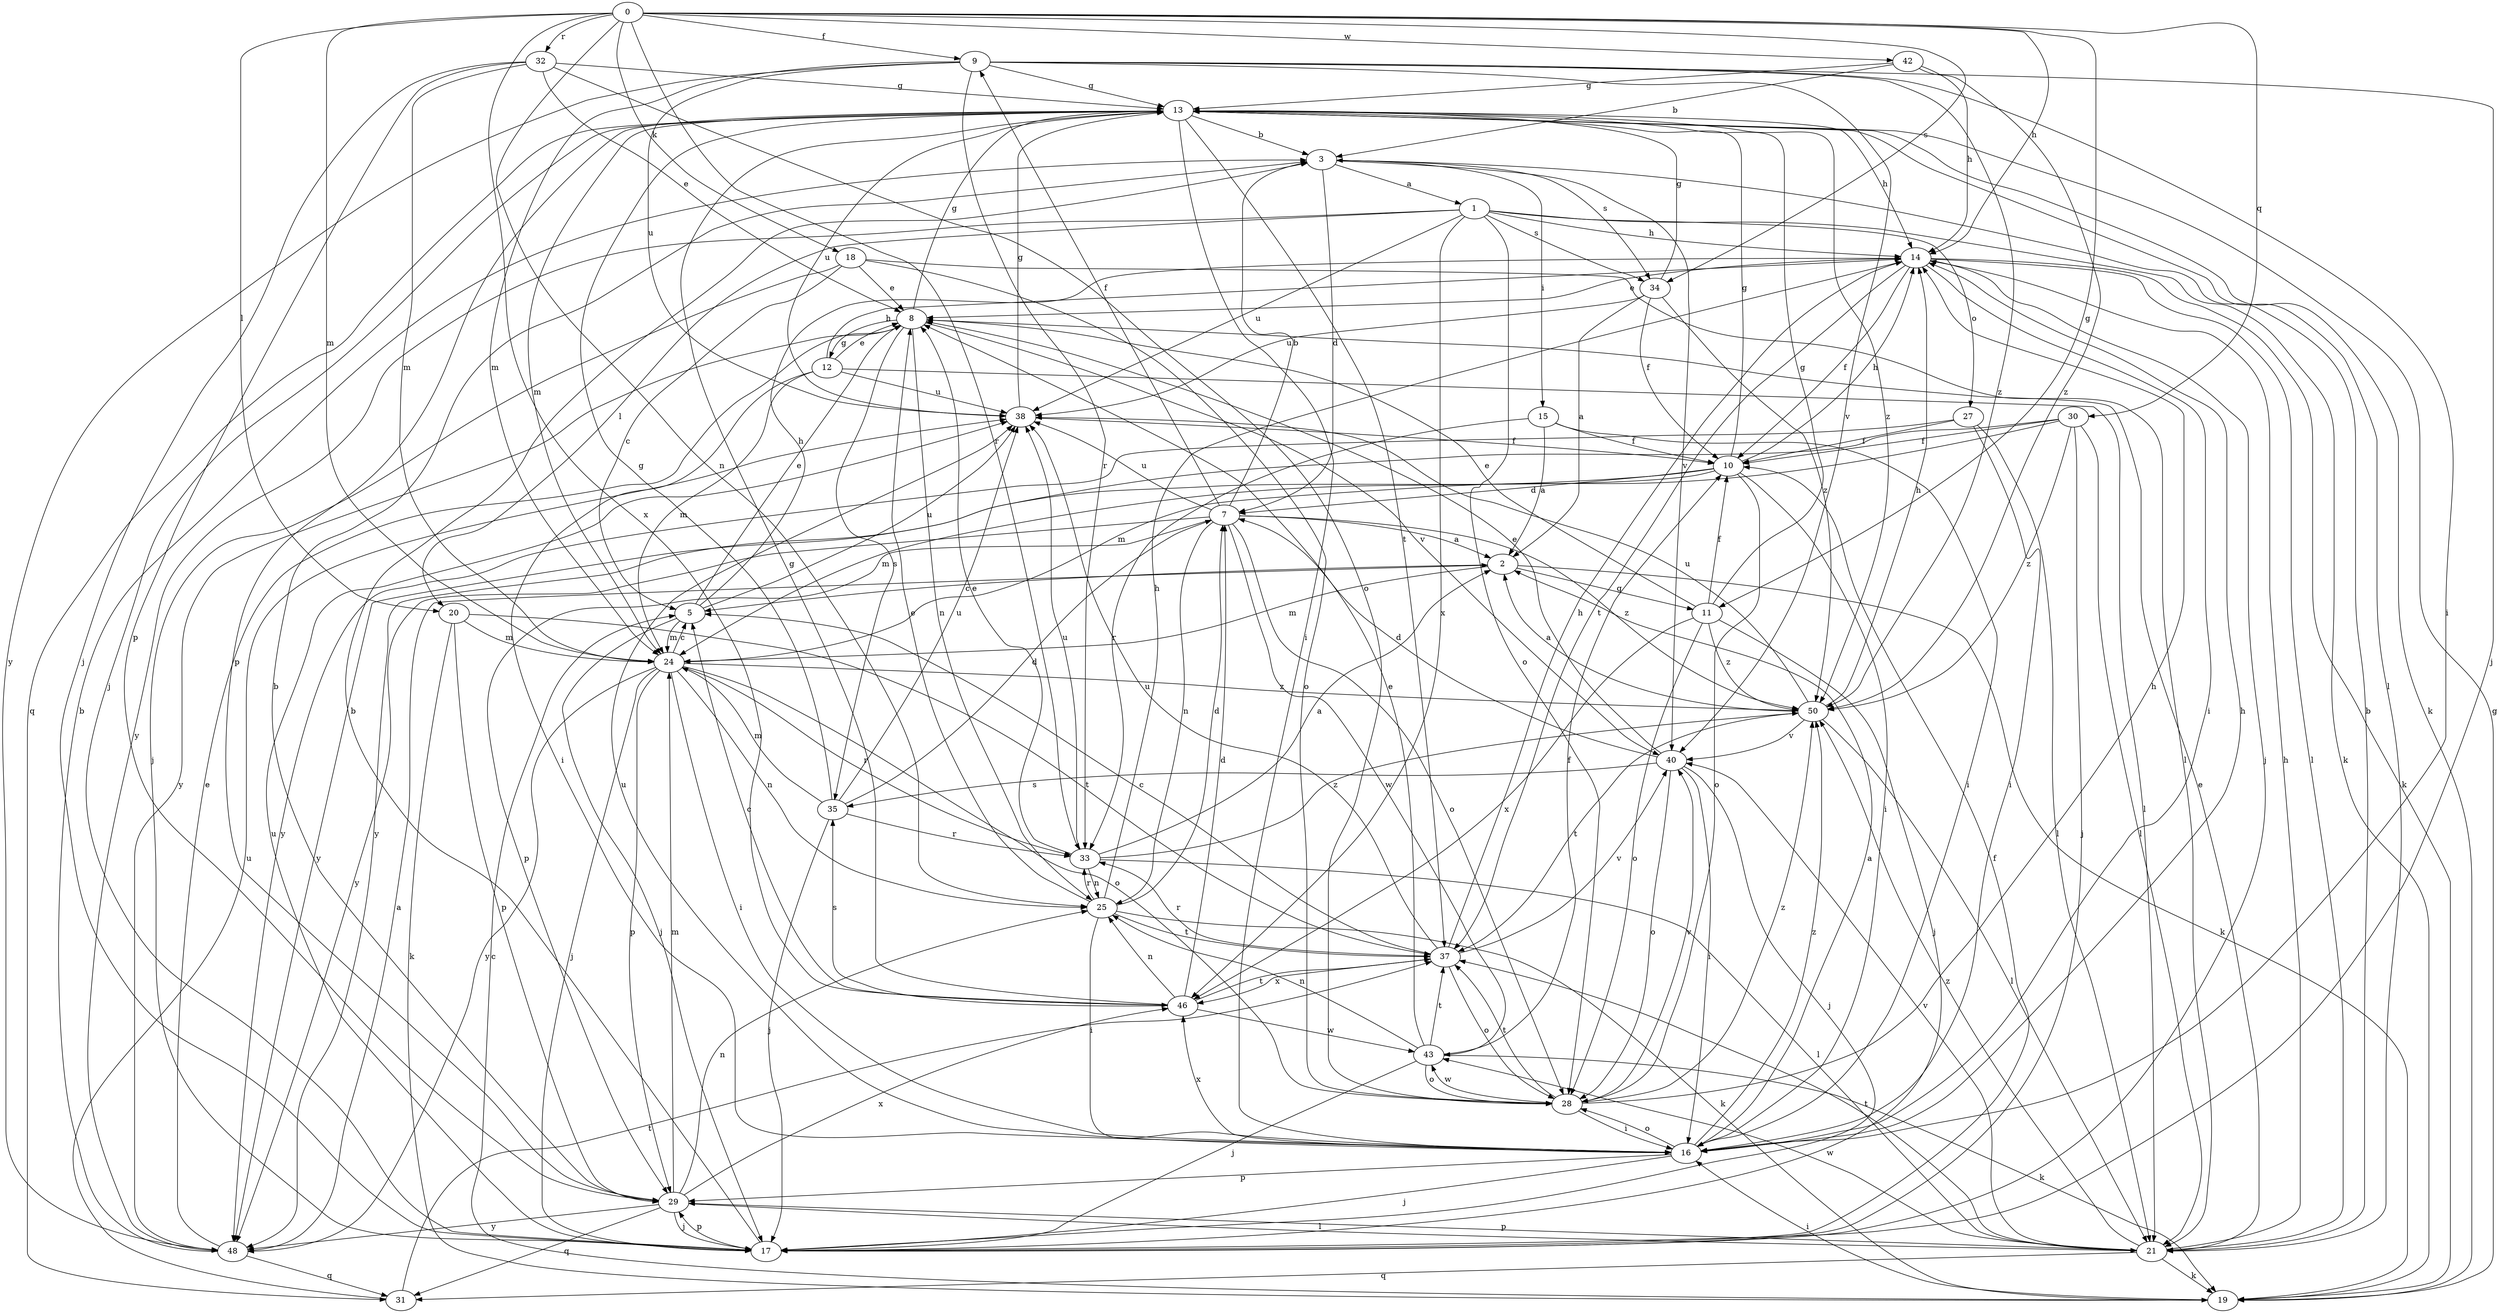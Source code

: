 strict digraph  {
0;
1;
2;
3;
5;
7;
8;
9;
10;
11;
12;
13;
14;
15;
16;
17;
18;
19;
20;
21;
24;
25;
27;
28;
29;
30;
31;
32;
33;
34;
35;
37;
38;
40;
42;
43;
46;
48;
50;
0 -> 9  [label=f];
0 -> 11  [label=g];
0 -> 14  [label=h];
0 -> 18  [label=k];
0 -> 20  [label=l];
0 -> 24  [label=m];
0 -> 25  [label=n];
0 -> 30  [label=q];
0 -> 32  [label=r];
0 -> 33  [label=r];
0 -> 34  [label=s];
0 -> 42  [label=w];
0 -> 46  [label=x];
1 -> 14  [label=h];
1 -> 19  [label=k];
1 -> 20  [label=l];
1 -> 27  [label=o];
1 -> 28  [label=o];
1 -> 34  [label=s];
1 -> 38  [label=u];
1 -> 46  [label=x];
1 -> 48  [label=y];
2 -> 5  [label=c];
2 -> 11  [label=g];
2 -> 19  [label=k];
2 -> 24  [label=m];
3 -> 1  [label=a];
3 -> 7  [label=d];
3 -> 15  [label=i];
3 -> 34  [label=s];
3 -> 40  [label=v];
5 -> 8  [label=e];
5 -> 14  [label=h];
5 -> 17  [label=j];
5 -> 24  [label=m];
5 -> 38  [label=u];
7 -> 2  [label=a];
7 -> 3  [label=b];
7 -> 9  [label=f];
7 -> 25  [label=n];
7 -> 28  [label=o];
7 -> 29  [label=p];
7 -> 38  [label=u];
7 -> 43  [label=w];
7 -> 48  [label=y];
7 -> 50  [label=z];
8 -> 12  [label=g];
8 -> 13  [label=g];
8 -> 25  [label=n];
8 -> 35  [label=s];
8 -> 40  [label=v];
8 -> 48  [label=y];
9 -> 13  [label=g];
9 -> 16  [label=i];
9 -> 17  [label=j];
9 -> 24  [label=m];
9 -> 33  [label=r];
9 -> 38  [label=u];
9 -> 40  [label=v];
9 -> 48  [label=y];
9 -> 50  [label=z];
10 -> 7  [label=d];
10 -> 13  [label=g];
10 -> 14  [label=h];
10 -> 16  [label=i];
10 -> 24  [label=m];
10 -> 28  [label=o];
10 -> 48  [label=y];
11 -> 8  [label=e];
11 -> 10  [label=f];
11 -> 13  [label=g];
11 -> 17  [label=j];
11 -> 28  [label=o];
11 -> 46  [label=x];
11 -> 50  [label=z];
12 -> 8  [label=e];
12 -> 14  [label=h];
12 -> 16  [label=i];
12 -> 21  [label=l];
12 -> 24  [label=m];
12 -> 38  [label=u];
13 -> 3  [label=b];
13 -> 14  [label=h];
13 -> 16  [label=i];
13 -> 17  [label=j];
13 -> 19  [label=k];
13 -> 21  [label=l];
13 -> 24  [label=m];
13 -> 29  [label=p];
13 -> 31  [label=q];
13 -> 37  [label=t];
13 -> 38  [label=u];
13 -> 50  [label=z];
14 -> 8  [label=e];
14 -> 10  [label=f];
14 -> 16  [label=i];
14 -> 17  [label=j];
14 -> 19  [label=k];
14 -> 21  [label=l];
14 -> 37  [label=t];
15 -> 2  [label=a];
15 -> 10  [label=f];
15 -> 16  [label=i];
15 -> 33  [label=r];
16 -> 2  [label=a];
16 -> 14  [label=h];
16 -> 17  [label=j];
16 -> 28  [label=o];
16 -> 29  [label=p];
16 -> 38  [label=u];
16 -> 46  [label=x];
16 -> 50  [label=z];
17 -> 3  [label=b];
17 -> 10  [label=f];
17 -> 29  [label=p];
17 -> 38  [label=u];
18 -> 5  [label=c];
18 -> 8  [label=e];
18 -> 17  [label=j];
18 -> 21  [label=l];
18 -> 28  [label=o];
19 -> 5  [label=c];
19 -> 13  [label=g];
19 -> 16  [label=i];
20 -> 19  [label=k];
20 -> 24  [label=m];
20 -> 29  [label=p];
20 -> 37  [label=t];
21 -> 3  [label=b];
21 -> 8  [label=e];
21 -> 14  [label=h];
21 -> 19  [label=k];
21 -> 29  [label=p];
21 -> 31  [label=q];
21 -> 37  [label=t];
21 -> 40  [label=v];
21 -> 43  [label=w];
21 -> 50  [label=z];
24 -> 5  [label=c];
24 -> 16  [label=i];
24 -> 17  [label=j];
24 -> 25  [label=n];
24 -> 28  [label=o];
24 -> 29  [label=p];
24 -> 33  [label=r];
24 -> 48  [label=y];
24 -> 50  [label=z];
25 -> 7  [label=d];
25 -> 8  [label=e];
25 -> 14  [label=h];
25 -> 16  [label=i];
25 -> 19  [label=k];
25 -> 33  [label=r];
25 -> 37  [label=t];
27 -> 10  [label=f];
27 -> 16  [label=i];
27 -> 21  [label=l];
27 -> 48  [label=y];
28 -> 14  [label=h];
28 -> 16  [label=i];
28 -> 37  [label=t];
28 -> 40  [label=v];
28 -> 43  [label=w];
28 -> 50  [label=z];
29 -> 3  [label=b];
29 -> 17  [label=j];
29 -> 21  [label=l];
29 -> 24  [label=m];
29 -> 25  [label=n];
29 -> 31  [label=q];
29 -> 46  [label=x];
29 -> 48  [label=y];
30 -> 10  [label=f];
30 -> 17  [label=j];
30 -> 21  [label=l];
30 -> 24  [label=m];
30 -> 48  [label=y];
30 -> 50  [label=z];
31 -> 37  [label=t];
31 -> 38  [label=u];
32 -> 8  [label=e];
32 -> 13  [label=g];
32 -> 17  [label=j];
32 -> 24  [label=m];
32 -> 28  [label=o];
32 -> 29  [label=p];
33 -> 2  [label=a];
33 -> 8  [label=e];
33 -> 21  [label=l];
33 -> 25  [label=n];
33 -> 38  [label=u];
33 -> 50  [label=z];
34 -> 2  [label=a];
34 -> 10  [label=f];
34 -> 13  [label=g];
34 -> 38  [label=u];
34 -> 50  [label=z];
35 -> 7  [label=d];
35 -> 13  [label=g];
35 -> 17  [label=j];
35 -> 24  [label=m];
35 -> 33  [label=r];
35 -> 38  [label=u];
37 -> 5  [label=c];
37 -> 14  [label=h];
37 -> 28  [label=o];
37 -> 33  [label=r];
37 -> 38  [label=u];
37 -> 40  [label=v];
37 -> 46  [label=x];
38 -> 10  [label=f];
38 -> 13  [label=g];
40 -> 7  [label=d];
40 -> 8  [label=e];
40 -> 16  [label=i];
40 -> 17  [label=j];
40 -> 28  [label=o];
40 -> 35  [label=s];
42 -> 3  [label=b];
42 -> 13  [label=g];
42 -> 14  [label=h];
42 -> 50  [label=z];
43 -> 8  [label=e];
43 -> 10  [label=f];
43 -> 17  [label=j];
43 -> 19  [label=k];
43 -> 25  [label=n];
43 -> 28  [label=o];
43 -> 37  [label=t];
46 -> 5  [label=c];
46 -> 7  [label=d];
46 -> 13  [label=g];
46 -> 25  [label=n];
46 -> 35  [label=s];
46 -> 37  [label=t];
46 -> 43  [label=w];
48 -> 2  [label=a];
48 -> 3  [label=b];
48 -> 8  [label=e];
48 -> 31  [label=q];
50 -> 2  [label=a];
50 -> 14  [label=h];
50 -> 21  [label=l];
50 -> 37  [label=t];
50 -> 38  [label=u];
50 -> 40  [label=v];
}

